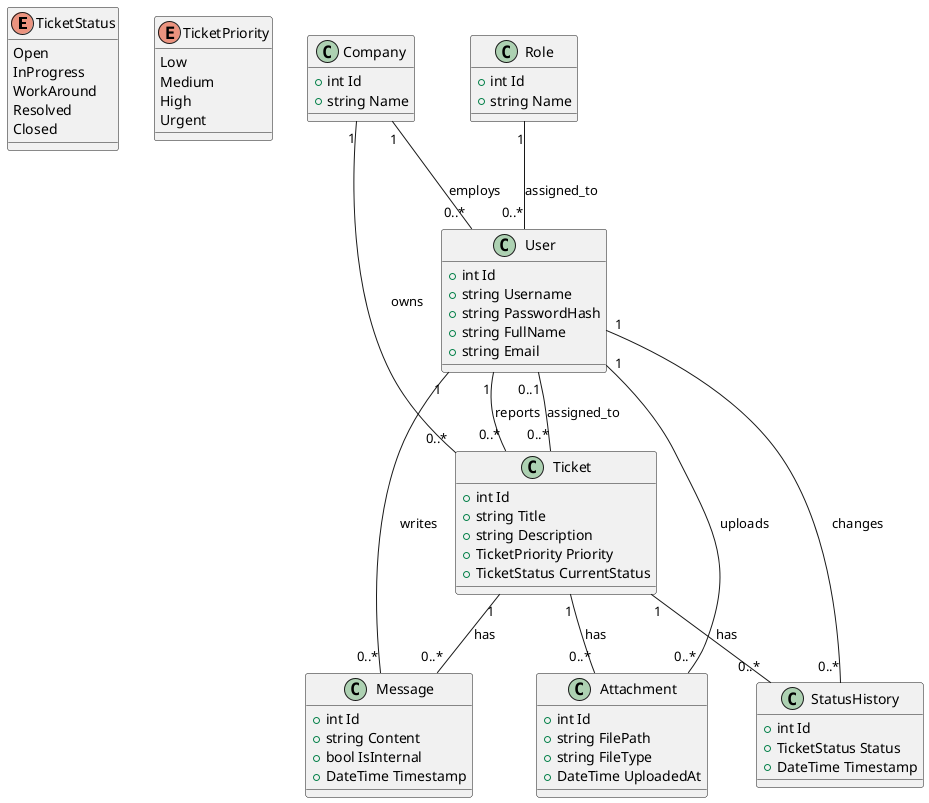 ﻿@startuml
enum TicketStatus {
  Open
  InProgress
  WorkAround
  Resolved
  Closed
}

enum TicketPriority {
  Low
  Medium
  High
  Urgent
}

class Company {
  +int Id
  +string Name
}

class User {
  +int Id
  +string Username
  +string PasswordHash
  +string FullName
  +string Email
}

class Role {
  +int Id
  +string Name
}

class Ticket {
  +int Id
  +string Title
  +string Description
  +TicketPriority Priority
  +TicketStatus CurrentStatus
}

class StatusHistory {
  +int Id
  +TicketStatus Status
  +DateTime Timestamp
}

class Message {
  +int Id
  +string Content
  +bool IsInternal
  +DateTime Timestamp
}

class Attachment {
  +int Id
  +string FilePath
  +string FileType
  +DateTime UploadedAt
}

Company "1" -- "0..*" User : employs
Company "1" -- "0..*" Ticket : owns

Role "1" -- "0..*" User : assigned_to

User "1" -- "0..*" Ticket : reports
User "0..1" -- "0..*" Ticket : assigned_to

User "1" -- "0..*" Message : writes
User "1" -- "0..*" StatusHistory : changes
User "1" -- "0..*" Attachment : uploads

Ticket "1" -- "0..*" StatusHistory : has
Ticket "1" -- "0..*" Message : has
Ticket "1" -- "0..*" Attachment : has

@enduml
